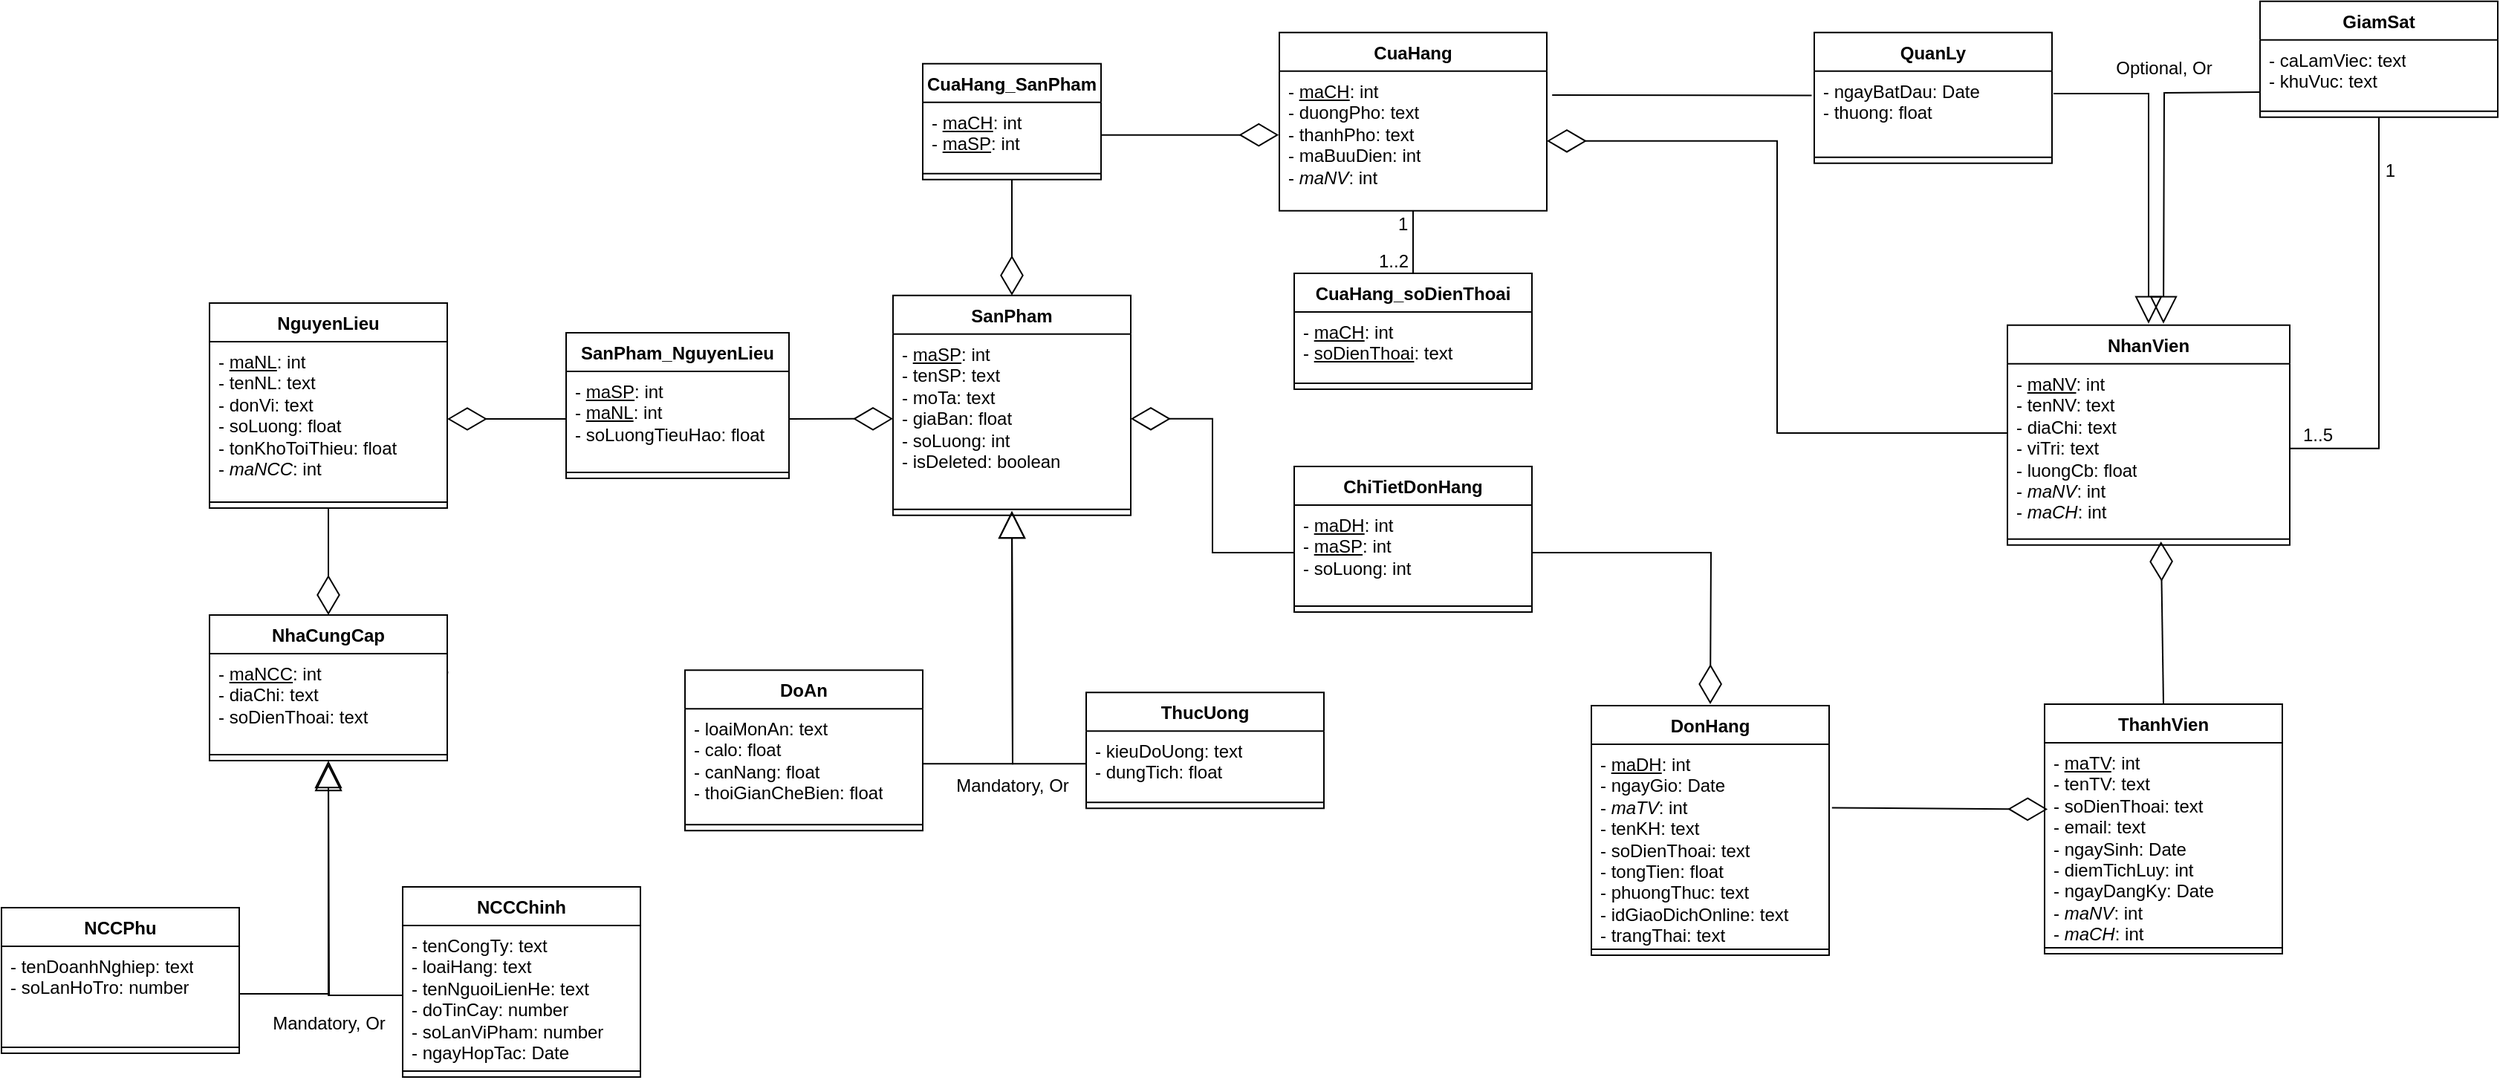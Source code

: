 <mxfile version="26.0.5">
  <diagram name="Page-1" id="6xRrUCBPtQCPAdvizPN7">
    <mxGraphModel dx="1990" dy="2741" grid="1" gridSize="10" guides="1" tooltips="1" connect="1" arrows="1" fold="1" page="1" pageScale="1" pageWidth="2336" pageHeight="1654" background="none" math="0" shadow="0">
      <root>
        <mxCell id="0" />
        <mxCell id="1" parent="0" />
        <mxCell id="emTc7THupfJZA45jP89o-106" value="CuaHang" style="swimlane;fontStyle=1;align=center;verticalAlign=top;childLayout=stackLayout;horizontal=1;startSize=26;horizontalStack=0;resizeParent=1;resizeParentMax=0;resizeLast=0;collapsible=1;marginBottom=0;whiteSpace=wrap;html=1;" parent="1" vertex="1">
          <mxGeometry x="1040" y="-1402.12" width="180" height="120" as="geometry" />
        </mxCell>
        <mxCell id="emTc7THupfJZA45jP89o-107" value="- &lt;u&gt;maCH&lt;/u&gt;: int&amp;nbsp;&lt;div&gt;- duongPho: text&lt;/div&gt;&lt;div&gt;- thanhPho: text&lt;/div&gt;&lt;div&gt;- maBuuDien: int&lt;/div&gt;&lt;div&gt;- &lt;i&gt;maNV&lt;/i&gt;: int&lt;/div&gt;" style="text;strokeColor=none;fillColor=none;align=left;verticalAlign=top;spacingLeft=4;spacingRight=4;overflow=hidden;rotatable=0;points=[[0,0.5],[1,0.5]];portConstraint=eastwest;whiteSpace=wrap;html=1;" parent="emTc7THupfJZA45jP89o-106" vertex="1">
          <mxGeometry y="26" width="180" height="94" as="geometry" />
        </mxCell>
        <mxCell id="emTc7THupfJZA45jP89o-109" value="NhanVien" style="swimlane;fontStyle=1;align=center;verticalAlign=top;childLayout=stackLayout;horizontal=1;startSize=26;horizontalStack=0;resizeParent=1;resizeParentMax=0;resizeLast=0;collapsible=1;marginBottom=0;whiteSpace=wrap;html=1;" parent="1" vertex="1">
          <mxGeometry x="1530" y="-1205.12" width="190" height="148" as="geometry" />
        </mxCell>
        <mxCell id="emTc7THupfJZA45jP89o-110" value="- &lt;u&gt;maNV&lt;/u&gt;: int&lt;div&gt;- tenNV: text&lt;/div&gt;&lt;div&gt;- diaChi: text&lt;/div&gt;&lt;div&gt;- viTri: text&lt;/div&gt;&lt;div&gt;- luongCb: float&lt;/div&gt;&lt;div&gt;- &lt;i&gt;maNV&lt;/i&gt;: int&lt;/div&gt;&lt;div&gt;- &lt;i&gt;maCH&lt;/i&gt;: int&lt;/div&gt;" style="text;strokeColor=none;fillColor=none;align=left;verticalAlign=top;spacingLeft=4;spacingRight=4;overflow=hidden;rotatable=0;points=[[0,0.5],[1,0.5]];portConstraint=eastwest;whiteSpace=wrap;html=1;" parent="emTc7THupfJZA45jP89o-109" vertex="1">
          <mxGeometry y="26" width="190" height="114" as="geometry" />
        </mxCell>
        <mxCell id="emTc7THupfJZA45jP89o-111" value="" style="line;strokeWidth=1;fillColor=none;align=left;verticalAlign=middle;spacingTop=-1;spacingLeft=3;spacingRight=3;rotatable=0;labelPosition=right;points=[];portConstraint=eastwest;strokeColor=inherit;" parent="emTc7THupfJZA45jP89o-109" vertex="1">
          <mxGeometry y="140" width="190" height="8" as="geometry" />
        </mxCell>
        <mxCell id="emTc7THupfJZA45jP89o-112" value="GiamSat" style="swimlane;fontStyle=1;align=center;verticalAlign=top;childLayout=stackLayout;horizontal=1;startSize=26;horizontalStack=0;resizeParent=1;resizeParentMax=0;resizeLast=0;collapsible=1;marginBottom=0;whiteSpace=wrap;html=1;" parent="1" vertex="1">
          <mxGeometry x="1700" y="-1423.12" width="160" height="78" as="geometry" />
        </mxCell>
        <mxCell id="emTc7THupfJZA45jP89o-113" value="- caLamViec: text&lt;div&gt;- khuVuc: text&lt;/div&gt;&lt;div&gt;&lt;br&gt;&lt;/div&gt;" style="text;strokeColor=none;fillColor=none;align=left;verticalAlign=top;spacingLeft=4;spacingRight=4;overflow=hidden;rotatable=0;points=[[0,0.5],[1,0.5]];portConstraint=eastwest;whiteSpace=wrap;html=1;" parent="emTc7THupfJZA45jP89o-112" vertex="1">
          <mxGeometry y="26" width="160" height="44" as="geometry" />
        </mxCell>
        <mxCell id="emTc7THupfJZA45jP89o-114" value="" style="line;strokeWidth=1;fillColor=none;align=left;verticalAlign=middle;spacingTop=-1;spacingLeft=3;spacingRight=3;rotatable=0;labelPosition=right;points=[];portConstraint=eastwest;strokeColor=inherit;" parent="emTc7THupfJZA45jP89o-112" vertex="1">
          <mxGeometry y="70" width="160" height="8" as="geometry" />
        </mxCell>
        <mxCell id="emTc7THupfJZA45jP89o-115" value="QuanLy" style="swimlane;fontStyle=1;align=center;verticalAlign=top;childLayout=stackLayout;horizontal=1;startSize=26;horizontalStack=0;resizeParent=1;resizeParentMax=0;resizeLast=0;collapsible=1;marginBottom=0;whiteSpace=wrap;html=1;" parent="1" vertex="1">
          <mxGeometry x="1400" y="-1402.12" width="160" height="88" as="geometry" />
        </mxCell>
        <mxCell id="emTc7THupfJZA45jP89o-116" value="- ngayBatDau: Date&lt;div&gt;- thuong: float&lt;/div&gt;" style="text;strokeColor=none;fillColor=none;align=left;verticalAlign=top;spacingLeft=4;spacingRight=4;overflow=hidden;rotatable=0;points=[[0,0.5],[1,0.5]];portConstraint=eastwest;whiteSpace=wrap;html=1;" parent="emTc7THupfJZA45jP89o-115" vertex="1">
          <mxGeometry y="26" width="160" height="54" as="geometry" />
        </mxCell>
        <mxCell id="emTc7THupfJZA45jP89o-117" value="" style="line;strokeWidth=1;fillColor=none;align=left;verticalAlign=middle;spacingTop=-1;spacingLeft=3;spacingRight=3;rotatable=0;labelPosition=right;points=[];portConstraint=eastwest;strokeColor=inherit;" parent="emTc7THupfJZA45jP89o-115" vertex="1">
          <mxGeometry y="80" width="160" height="8" as="geometry" />
        </mxCell>
        <mxCell id="emTc7THupfJZA45jP89o-118" value="NguyenLieu" style="swimlane;fontStyle=1;align=center;verticalAlign=top;childLayout=stackLayout;horizontal=1;startSize=26;horizontalStack=0;resizeParent=1;resizeParentMax=0;resizeLast=0;collapsible=1;marginBottom=0;whiteSpace=wrap;html=1;" parent="1" vertex="1">
          <mxGeometry x="320" y="-1220" width="160" height="138" as="geometry" />
        </mxCell>
        <mxCell id="emTc7THupfJZA45jP89o-119" value="- &lt;u&gt;maNL&lt;/u&gt;: int&lt;div&gt;- tenNL: text&lt;/div&gt;&lt;div&gt;- donVi: text&lt;/div&gt;&lt;div&gt;- soLuong: float&lt;/div&gt;&lt;div&gt;- tonKhoToiThieu: float&lt;/div&gt;&lt;div&gt;- &lt;i&gt;maNCC&lt;/i&gt;: int&lt;/div&gt;" style="text;strokeColor=none;fillColor=none;align=left;verticalAlign=top;spacingLeft=4;spacingRight=4;overflow=hidden;rotatable=0;points=[[0,0.5],[1,0.5]];portConstraint=eastwest;whiteSpace=wrap;html=1;" parent="emTc7THupfJZA45jP89o-118" vertex="1">
          <mxGeometry y="26" width="160" height="104" as="geometry" />
        </mxCell>
        <mxCell id="emTc7THupfJZA45jP89o-120" value="" style="line;strokeWidth=1;fillColor=none;align=left;verticalAlign=middle;spacingTop=-1;spacingLeft=3;spacingRight=3;rotatable=0;labelPosition=right;points=[];portConstraint=eastwest;strokeColor=inherit;" parent="emTc7THupfJZA45jP89o-118" vertex="1">
          <mxGeometry y="130" width="160" height="8" as="geometry" />
        </mxCell>
        <mxCell id="emTc7THupfJZA45jP89o-121" value="SanPham" style="swimlane;fontStyle=1;align=center;verticalAlign=top;childLayout=stackLayout;horizontal=1;startSize=26;horizontalStack=0;resizeParent=1;resizeParentMax=0;resizeLast=0;collapsible=1;marginBottom=0;whiteSpace=wrap;html=1;" parent="1" vertex="1">
          <mxGeometry x="780" y="-1225.12" width="160" height="148" as="geometry" />
        </mxCell>
        <mxCell id="emTc7THupfJZA45jP89o-122" value="- &lt;u&gt;maSP&lt;/u&gt;: int&lt;div&gt;- tenSP: text&lt;/div&gt;&lt;div&gt;- moTa: text&lt;/div&gt;&lt;div&gt;- giaBan: float&lt;/div&gt;&lt;div&gt;- soLuong: int&lt;/div&gt;&lt;div&gt;- isDeleted: boolean&lt;/div&gt;" style="text;strokeColor=none;fillColor=none;align=left;verticalAlign=top;spacingLeft=4;spacingRight=4;overflow=hidden;rotatable=0;points=[[0,0.5],[1,0.5]];portConstraint=eastwest;whiteSpace=wrap;html=1;" parent="emTc7THupfJZA45jP89o-121" vertex="1">
          <mxGeometry y="26" width="160" height="114" as="geometry" />
        </mxCell>
        <mxCell id="emTc7THupfJZA45jP89o-123" value="" style="line;strokeWidth=1;fillColor=none;align=left;verticalAlign=middle;spacingTop=-1;spacingLeft=3;spacingRight=3;rotatable=0;labelPosition=right;points=[];portConstraint=eastwest;strokeColor=inherit;" parent="emTc7THupfJZA45jP89o-121" vertex="1">
          <mxGeometry y="140" width="160" height="8" as="geometry" />
        </mxCell>
        <mxCell id="emTc7THupfJZA45jP89o-124" value="NCCChinh" style="swimlane;fontStyle=1;align=center;verticalAlign=top;childLayout=stackLayout;horizontal=1;startSize=26;horizontalStack=0;resizeParent=1;resizeParentMax=0;resizeLast=0;collapsible=1;marginBottom=0;whiteSpace=wrap;html=1;" parent="1" vertex="1">
          <mxGeometry x="450" y="-827" width="160" height="128" as="geometry" />
        </mxCell>
        <mxCell id="emTc7THupfJZA45jP89o-125" value="- tenCongTy: text&lt;div&gt;- loaiHang: text&lt;div&gt;- tenNguoiLienHe: text&lt;/div&gt;&lt;/div&gt;&lt;div&gt;- doTinCay: number&lt;/div&gt;&lt;div&gt;- soLanViPham: number&lt;/div&gt;&lt;div&gt;- ngayHopTac: Date&lt;/div&gt;" style="text;strokeColor=none;fillColor=none;align=left;verticalAlign=top;spacingLeft=4;spacingRight=4;overflow=hidden;rotatable=0;points=[[0,0.5],[1,0.5]];portConstraint=eastwest;whiteSpace=wrap;html=1;" parent="emTc7THupfJZA45jP89o-124" vertex="1">
          <mxGeometry y="26" width="160" height="94" as="geometry" />
        </mxCell>
        <mxCell id="emTc7THupfJZA45jP89o-126" value="" style="line;strokeWidth=1;fillColor=none;align=left;verticalAlign=middle;spacingTop=-1;spacingLeft=3;spacingRight=3;rotatable=0;labelPosition=right;points=[];portConstraint=eastwest;strokeColor=inherit;" parent="emTc7THupfJZA45jP89o-124" vertex="1">
          <mxGeometry y="120" width="160" height="8" as="geometry" />
        </mxCell>
        <mxCell id="emTc7THupfJZA45jP89o-127" value="NhaCungCap" style="swimlane;fontStyle=1;align=center;verticalAlign=top;childLayout=stackLayout;horizontal=1;startSize=26;horizontalStack=0;resizeParent=1;resizeParentMax=0;resizeLast=0;collapsible=1;marginBottom=0;whiteSpace=wrap;html=1;" parent="1" vertex="1">
          <mxGeometry x="320" y="-1010" width="160" height="98" as="geometry" />
        </mxCell>
        <mxCell id="emTc7THupfJZA45jP89o-128" value="- &lt;u&gt;maNCC&lt;/u&gt;: int&lt;div&gt;- diaChi: text&lt;/div&gt;&lt;div&gt;- soDienThoai: text&lt;/div&gt;" style="text;strokeColor=none;fillColor=none;align=left;verticalAlign=top;spacingLeft=4;spacingRight=4;overflow=hidden;rotatable=0;points=[[0,0.5],[1,0.5]];portConstraint=eastwest;whiteSpace=wrap;html=1;" parent="emTc7THupfJZA45jP89o-127" vertex="1">
          <mxGeometry y="26" width="160" height="64" as="geometry" />
        </mxCell>
        <mxCell id="emTc7THupfJZA45jP89o-129" value="" style="line;strokeWidth=1;fillColor=none;align=left;verticalAlign=middle;spacingTop=-1;spacingLeft=3;spacingRight=3;rotatable=0;labelPosition=right;points=[];portConstraint=eastwest;strokeColor=inherit;" parent="emTc7THupfJZA45jP89o-127" vertex="1">
          <mxGeometry y="90" width="160" height="8" as="geometry" />
        </mxCell>
        <mxCell id="emTc7THupfJZA45jP89o-130" value="NCCPhu" style="swimlane;fontStyle=1;align=center;verticalAlign=top;childLayout=stackLayout;horizontal=1;startSize=26;horizontalStack=0;resizeParent=1;resizeParentMax=0;resizeLast=0;collapsible=1;marginBottom=0;whiteSpace=wrap;html=1;" parent="1" vertex="1">
          <mxGeometry x="180" y="-813" width="160" height="98" as="geometry" />
        </mxCell>
        <mxCell id="emTc7THupfJZA45jP89o-131" value="- tenDoanhNghiep: text&lt;div&gt;- soLanHoTro: number&lt;/div&gt;&lt;div&gt;&lt;br&gt;&lt;/div&gt;" style="text;strokeColor=none;fillColor=none;align=left;verticalAlign=top;spacingLeft=4;spacingRight=4;overflow=hidden;rotatable=0;points=[[0,0.5],[1,0.5]];portConstraint=eastwest;whiteSpace=wrap;html=1;" parent="emTc7THupfJZA45jP89o-130" vertex="1">
          <mxGeometry y="26" width="160" height="64" as="geometry" />
        </mxCell>
        <mxCell id="emTc7THupfJZA45jP89o-132" value="" style="line;strokeWidth=1;fillColor=none;align=left;verticalAlign=middle;spacingTop=-1;spacingLeft=3;spacingRight=3;rotatable=0;labelPosition=right;points=[];portConstraint=eastwest;strokeColor=inherit;" parent="emTc7THupfJZA45jP89o-130" vertex="1">
          <mxGeometry y="90" width="160" height="8" as="geometry" />
        </mxCell>
        <mxCell id="emTc7THupfJZA45jP89o-133" value="ThanhVien" style="swimlane;fontStyle=1;align=center;verticalAlign=top;childLayout=stackLayout;horizontal=1;startSize=26;horizontalStack=0;resizeParent=1;resizeParentMax=0;resizeLast=0;collapsible=1;marginBottom=0;whiteSpace=wrap;html=1;" parent="1" vertex="1">
          <mxGeometry x="1555" y="-950" width="160" height="168" as="geometry" />
        </mxCell>
        <mxCell id="emTc7THupfJZA45jP89o-134" value="- &lt;u&gt;maTV&lt;/u&gt;: int&lt;div&gt;- tenTV: text&lt;/div&gt;&lt;div&gt;- soDienThoai: text&lt;/div&gt;&lt;div&gt;- email: text&lt;/div&gt;&lt;div&gt;- ngaySinh: Date&lt;/div&gt;&lt;div&gt;- diemTichLuy: int&lt;/div&gt;&lt;div&gt;- ngayDangKy: Date&lt;/div&gt;&lt;div&gt;- &lt;i&gt;maNV&lt;/i&gt;: int&lt;/div&gt;&lt;div&gt;- &lt;i&gt;maCH&lt;/i&gt;: int&lt;/div&gt;" style="text;strokeColor=none;fillColor=none;align=left;verticalAlign=top;spacingLeft=4;spacingRight=4;overflow=hidden;rotatable=0;points=[[0,0.5],[1,0.5]];portConstraint=eastwest;whiteSpace=wrap;html=1;" parent="emTc7THupfJZA45jP89o-133" vertex="1">
          <mxGeometry y="26" width="160" height="134" as="geometry" />
        </mxCell>
        <mxCell id="emTc7THupfJZA45jP89o-135" value="" style="line;strokeWidth=1;fillColor=none;align=left;verticalAlign=middle;spacingTop=-1;spacingLeft=3;spacingRight=3;rotatable=0;labelPosition=right;points=[];portConstraint=eastwest;strokeColor=inherit;" parent="emTc7THupfJZA45jP89o-133" vertex="1">
          <mxGeometry y="160" width="160" height="8" as="geometry" />
        </mxCell>
        <mxCell id="emTc7THupfJZA45jP89o-136" value="DonHang" style="swimlane;fontStyle=1;align=center;verticalAlign=top;childLayout=stackLayout;horizontal=1;startSize=26;horizontalStack=0;resizeParent=1;resizeParentMax=0;resizeLast=0;collapsible=1;marginBottom=0;whiteSpace=wrap;html=1;" parent="1" vertex="1">
          <mxGeometry x="1250" y="-949" width="160" height="168" as="geometry" />
        </mxCell>
        <mxCell id="emTc7THupfJZA45jP89o-137" value="- &lt;u&gt;maDH&lt;/u&gt;: int&lt;div&gt;- ngayGio: Date&lt;/div&gt;&lt;div&gt;- &lt;i&gt;maTV&lt;/i&gt;: int&lt;/div&gt;&lt;div&gt;- tenKH: text&lt;/div&gt;&lt;div&gt;- soDienThoai: text&lt;/div&gt;&lt;div&gt;- tongTien: float&lt;/div&gt;&lt;div&gt;- phuongThuc: text&lt;/div&gt;&lt;div&gt;- idGiaoDichOnline: text&lt;/div&gt;&lt;div&gt;- trangThai: text&lt;/div&gt;" style="text;strokeColor=none;fillColor=none;align=left;verticalAlign=top;spacingLeft=4;spacingRight=4;overflow=hidden;rotatable=0;points=[[0,0.5],[1,0.5]];portConstraint=eastwest;whiteSpace=wrap;html=1;" parent="emTc7THupfJZA45jP89o-136" vertex="1">
          <mxGeometry y="26" width="160" height="134" as="geometry" />
        </mxCell>
        <mxCell id="emTc7THupfJZA45jP89o-138" value="" style="line;strokeWidth=1;fillColor=none;align=left;verticalAlign=middle;spacingTop=-1;spacingLeft=3;spacingRight=3;rotatable=0;labelPosition=right;points=[];portConstraint=eastwest;strokeColor=inherit;" parent="emTc7THupfJZA45jP89o-136" vertex="1">
          <mxGeometry y="160" width="160" height="8" as="geometry" />
        </mxCell>
        <mxCell id="emTc7THupfJZA45jP89o-139" value="ChiTietDonHang" style="swimlane;fontStyle=1;align=center;verticalAlign=top;childLayout=stackLayout;horizontal=1;startSize=26;horizontalStack=0;resizeParent=1;resizeParentMax=0;resizeLast=0;collapsible=1;marginBottom=0;whiteSpace=wrap;html=1;" parent="1" vertex="1">
          <mxGeometry x="1050" y="-1110" width="160" height="98" as="geometry" />
        </mxCell>
        <mxCell id="emTc7THupfJZA45jP89o-140" value="- &lt;u&gt;maDH&lt;/u&gt;: int&lt;div&gt;- &lt;u&gt;maSP&lt;/u&gt;: int&lt;/div&gt;&lt;div&gt;- soLuong: int&lt;/div&gt;" style="text;strokeColor=none;fillColor=none;align=left;verticalAlign=top;spacingLeft=4;spacingRight=4;overflow=hidden;rotatable=0;points=[[0,0.5],[1,0.5]];portConstraint=eastwest;whiteSpace=wrap;html=1;" parent="emTc7THupfJZA45jP89o-139" vertex="1">
          <mxGeometry y="26" width="160" height="64" as="geometry" />
        </mxCell>
        <mxCell id="emTc7THupfJZA45jP89o-141" value="" style="line;strokeWidth=1;fillColor=none;align=left;verticalAlign=middle;spacingTop=-1;spacingLeft=3;spacingRight=3;rotatable=0;labelPosition=right;points=[];portConstraint=eastwest;strokeColor=inherit;" parent="emTc7THupfJZA45jP89o-139" vertex="1">
          <mxGeometry y="90" width="160" height="8" as="geometry" />
        </mxCell>
        <mxCell id="emTc7THupfJZA45jP89o-143" value="" style="endArrow=none;html=1;rounded=0;exitX=1.02;exitY=0.171;exitDx=0;exitDy=0;exitPerimeter=0;entryX=-0.011;entryY=0.304;entryDx=0;entryDy=0;entryPerimeter=0;" parent="1" source="emTc7THupfJZA45jP89o-107" target="emTc7THupfJZA45jP89o-116" edge="1">
          <mxGeometry relative="1" as="geometry">
            <mxPoint x="1260" y="-1170" as="sourcePoint" />
            <mxPoint x="1420" y="-1170" as="targetPoint" />
          </mxGeometry>
        </mxCell>
        <mxCell id="emTc7THupfJZA45jP89o-146" value="" style="endArrow=block;endSize=16;endFill=0;html=1;rounded=0;entryX=0.5;entryY=0;entryDx=0;entryDy=0;edgeStyle=orthogonalEdgeStyle;" parent="1" edge="1">
          <mxGeometry x="0.122" y="35" width="160" relative="1" as="geometry">
            <mxPoint x="1561" y="-1361" as="sourcePoint" />
            <mxPoint x="1625" y="-1206.12" as="targetPoint" />
            <Array as="points">
              <mxPoint x="1625" y="-1361" />
            </Array>
            <mxPoint as="offset" />
          </mxGeometry>
        </mxCell>
        <mxCell id="emTc7THupfJZA45jP89o-148" value="Optional, Or" style="text;html=1;align=center;verticalAlign=middle;resizable=0;points=[];autosize=1;strokeColor=none;fillColor=none;" parent="1" vertex="1">
          <mxGeometry x="1590" y="-1393.12" width="90" height="30" as="geometry" />
        </mxCell>
        <mxCell id="emTc7THupfJZA45jP89o-149" value="" style="endArrow=none;html=1;rounded=0;exitX=0.5;exitY=1;exitDx=0;exitDy=0;entryX=1;entryY=0.5;entryDx=0;entryDy=0;edgeStyle=orthogonalEdgeStyle;" parent="1" target="emTc7THupfJZA45jP89o-110" edge="1" source="emTc7THupfJZA45jP89o-112">
          <mxGeometry relative="1" as="geometry">
            <mxPoint x="1761.92" y="-1122.88" as="sourcePoint" />
            <mxPoint x="1417" y="-1159" as="targetPoint" />
          </mxGeometry>
        </mxCell>
        <mxCell id="emTc7THupfJZA45jP89o-151" value="1..5" style="resizable=0;html=1;whiteSpace=wrap;align=right;verticalAlign=bottom;" parent="emTc7THupfJZA45jP89o-149" connectable="0" vertex="1">
          <mxGeometry x="1" relative="1" as="geometry">
            <mxPoint x="30" as="offset" />
          </mxGeometry>
        </mxCell>
        <mxCell id="MhT0y9kHoUGfGFRxfrse-48" value="1" style="resizable=0;html=1;whiteSpace=wrap;align=right;verticalAlign=bottom;" connectable="0" vertex="1" parent="emTc7THupfJZA45jP89o-149">
          <mxGeometry x="1" relative="1" as="geometry">
            <mxPoint x="72" y="-178" as="offset" />
          </mxGeometry>
        </mxCell>
        <mxCell id="emTc7THupfJZA45jP89o-156" value="CuaHang_SanPham" style="swimlane;fontStyle=1;align=center;verticalAlign=top;childLayout=stackLayout;horizontal=1;startSize=26;horizontalStack=0;resizeParent=1;resizeParentMax=0;resizeLast=0;collapsible=1;marginBottom=0;whiteSpace=wrap;html=1;" parent="1" vertex="1">
          <mxGeometry x="800" y="-1381.12" width="120" height="78" as="geometry" />
        </mxCell>
        <mxCell id="emTc7THupfJZA45jP89o-157" value="- &lt;u&gt;maCH&lt;/u&gt;: int&lt;div&gt;- &lt;u&gt;maSP&lt;/u&gt;: int&lt;/div&gt;" style="text;strokeColor=none;fillColor=none;align=left;verticalAlign=top;spacingLeft=4;spacingRight=4;overflow=hidden;rotatable=0;points=[[0,0.5],[1,0.5]];portConstraint=eastwest;whiteSpace=wrap;html=1;" parent="emTc7THupfJZA45jP89o-156" vertex="1">
          <mxGeometry y="26" width="120" height="44" as="geometry" />
        </mxCell>
        <mxCell id="emTc7THupfJZA45jP89o-158" value="" style="line;strokeWidth=1;fillColor=none;align=left;verticalAlign=middle;spacingTop=-1;spacingLeft=3;spacingRight=3;rotatable=0;labelPosition=right;points=[];portConstraint=eastwest;strokeColor=inherit;" parent="emTc7THupfJZA45jP89o-156" vertex="1">
          <mxGeometry y="70" width="120" height="8" as="geometry" />
        </mxCell>
        <mxCell id="emTc7THupfJZA45jP89o-167" value="Mandatory, Or" style="text;html=1;align=center;verticalAlign=middle;resizable=0;points=[];autosize=1;strokeColor=none;fillColor=none;" parent="1" vertex="1">
          <mxGeometry x="350" y="-750" width="100" height="30" as="geometry" />
        </mxCell>
        <mxCell id="emTc7THupfJZA45jP89o-184" value="" style="endArrow=none;html=1;rounded=0;exitX=1.02;exitY=0.171;exitDx=0;exitDy=0;exitPerimeter=0;entryX=0.012;entryY=0.11;entryDx=0;entryDy=0;entryPerimeter=0;" parent="1" edge="1">
          <mxGeometry relative="1" as="geometry">
            <mxPoint x="480" y="-970" as="sourcePoint" />
            <mxPoint x="480.24" y="-971.9" as="targetPoint" />
          </mxGeometry>
        </mxCell>
        <mxCell id="emTc7THupfJZA45jP89o-204" value="CuaHang_soDienThoai" style="swimlane;fontStyle=1;align=center;verticalAlign=top;childLayout=stackLayout;horizontal=1;startSize=26;horizontalStack=0;resizeParent=1;resizeParentMax=0;resizeLast=0;collapsible=1;marginBottom=0;whiteSpace=wrap;html=1;" parent="1" vertex="1">
          <mxGeometry x="1050" y="-1240" width="160" height="78" as="geometry" />
        </mxCell>
        <mxCell id="emTc7THupfJZA45jP89o-205" value="- &lt;u&gt;maCH&lt;/u&gt;: int&lt;div&gt;- &lt;u&gt;soDienThoai&lt;/u&gt;: text&lt;/div&gt;" style="text;strokeColor=none;fillColor=none;align=left;verticalAlign=top;spacingLeft=4;spacingRight=4;overflow=hidden;rotatable=0;points=[[0,0.5],[1,0.5]];portConstraint=eastwest;whiteSpace=wrap;html=1;" parent="emTc7THupfJZA45jP89o-204" vertex="1">
          <mxGeometry y="26" width="160" height="44" as="geometry" />
        </mxCell>
        <mxCell id="emTc7THupfJZA45jP89o-206" value="" style="line;strokeWidth=1;fillColor=none;align=left;verticalAlign=middle;spacingTop=-1;spacingLeft=3;spacingRight=3;rotatable=0;labelPosition=right;points=[];portConstraint=eastwest;strokeColor=inherit;" parent="emTc7THupfJZA45jP89o-204" vertex="1">
          <mxGeometry y="70" width="160" height="8" as="geometry" />
        </mxCell>
        <mxCell id="MhT0y9kHoUGfGFRxfrse-7" value="" style="endArrow=none;html=1;rounded=0;entryX=0.5;entryY=0;entryDx=0;entryDy=0;exitX=0.5;exitY=1;exitDx=0;exitDy=0;" edge="1" parent="1" source="emTc7THupfJZA45jP89o-106" target="emTc7THupfJZA45jP89o-204">
          <mxGeometry relative="1" as="geometry">
            <mxPoint x="1010" y="-1110" as="sourcePoint" />
            <mxPoint x="1170" y="-1110" as="targetPoint" />
          </mxGeometry>
        </mxCell>
        <mxCell id="MhT0y9kHoUGfGFRxfrse-8" value="1" style="resizable=0;html=1;whiteSpace=wrap;align=left;verticalAlign=bottom;" connectable="0" vertex="1" parent="MhT0y9kHoUGfGFRxfrse-7">
          <mxGeometry x="-1" relative="1" as="geometry">
            <mxPoint x="-12" y="18" as="offset" />
          </mxGeometry>
        </mxCell>
        <mxCell id="MhT0y9kHoUGfGFRxfrse-9" value="1..2" style="resizable=0;html=1;whiteSpace=wrap;align=right;verticalAlign=bottom;" connectable="0" vertex="1" parent="MhT0y9kHoUGfGFRxfrse-7">
          <mxGeometry x="1" relative="1" as="geometry">
            <mxPoint x="-2" y="1" as="offset" />
          </mxGeometry>
        </mxCell>
        <mxCell id="MhT0y9kHoUGfGFRxfrse-11" value="" style="endArrow=diamondThin;endFill=0;endSize=24;html=1;rounded=0;exitX=0.5;exitY=1;exitDx=0;exitDy=0;entryX=0.5;entryY=0;entryDx=0;entryDy=0;" edge="1" parent="1" source="emTc7THupfJZA45jP89o-156" target="emTc7THupfJZA45jP89o-121">
          <mxGeometry width="160" relative="1" as="geometry">
            <mxPoint x="555" y="-1320" as="sourcePoint" />
            <mxPoint x="715" y="-1320" as="targetPoint" />
          </mxGeometry>
        </mxCell>
        <mxCell id="MhT0y9kHoUGfGFRxfrse-13" value="" style="endArrow=diamondThin;endFill=0;endSize=24;html=1;rounded=0;exitX=1;exitY=0.5;exitDx=0;exitDy=0;entryX=-0.002;entryY=0.457;entryDx=0;entryDy=0;entryPerimeter=0;" edge="1" parent="1" source="emTc7THupfJZA45jP89o-157" target="emTc7THupfJZA45jP89o-107">
          <mxGeometry width="160" relative="1" as="geometry">
            <mxPoint x="810" y="-1321" as="sourcePoint" />
            <mxPoint x="725" y="-1319" as="targetPoint" />
          </mxGeometry>
        </mxCell>
        <mxCell id="MhT0y9kHoUGfGFRxfrse-16" value="" style="endArrow=block;endSize=16;endFill=0;html=1;rounded=0;entryX=0.5;entryY=0;entryDx=0;entryDy=0;edgeStyle=orthogonalEdgeStyle;exitX=0;exitY=0.5;exitDx=0;exitDy=0;" edge="1" parent="1">
          <mxGeometry x="0.122" y="35" width="160" relative="1" as="geometry">
            <mxPoint x="1700.0" y="-1362" as="sourcePoint" />
            <mxPoint x="1635" y="-1206.12" as="targetPoint" />
            <mxPoint as="offset" />
          </mxGeometry>
        </mxCell>
        <mxCell id="MhT0y9kHoUGfGFRxfrse-18" value="" style="endArrow=diamondThin;endFill=0;endSize=24;html=1;rounded=0;entryX=1;entryY=0.5;entryDx=0;entryDy=0;exitX=-0.001;exitY=0.409;exitDx=0;exitDy=0;exitPerimeter=0;edgeStyle=orthogonalEdgeStyle;" edge="1" parent="1" source="emTc7THupfJZA45jP89o-110" target="emTc7THupfJZA45jP89o-107">
          <mxGeometry width="160" relative="1" as="geometry">
            <mxPoint x="1360" y="-1140" as="sourcePoint" />
            <mxPoint x="1520" y="-1140" as="targetPoint" />
          </mxGeometry>
        </mxCell>
        <mxCell id="MhT0y9kHoUGfGFRxfrse-20" value="" style="endArrow=diamondThin;endFill=0;endSize=24;html=1;rounded=0;entryX=0.544;entryY=0.705;entryDx=0;entryDy=0;entryPerimeter=0;exitX=0.5;exitY=0;exitDx=0;exitDy=0;" edge="1" parent="1" source="emTc7THupfJZA45jP89o-133" target="emTc7THupfJZA45jP89o-111">
          <mxGeometry width="160" relative="1" as="geometry">
            <mxPoint x="1340" y="-970" as="sourcePoint" />
            <mxPoint x="1500" y="-970" as="targetPoint" />
          </mxGeometry>
        </mxCell>
        <mxCell id="MhT0y9kHoUGfGFRxfrse-21" value="" style="endArrow=diamondThin;endFill=0;endSize=24;html=1;rounded=0;exitX=1.012;exitY=0.319;exitDx=0;exitDy=0;exitPerimeter=0;entryX=0.013;entryY=0.334;entryDx=0;entryDy=0;entryPerimeter=0;" edge="1" parent="1" source="emTc7THupfJZA45jP89o-137" target="emTc7THupfJZA45jP89o-134">
          <mxGeometry width="160" relative="1" as="geometry">
            <mxPoint x="1645" y="-940" as="sourcePoint" />
            <mxPoint x="1550" y="-881" as="targetPoint" />
          </mxGeometry>
        </mxCell>
        <mxCell id="MhT0y9kHoUGfGFRxfrse-23" value="" style="endArrow=diamondThin;endFill=0;endSize=24;html=1;rounded=0;entryX=1;entryY=0.5;entryDx=0;entryDy=0;exitX=0;exitY=0.5;exitDx=0;exitDy=0;edgeStyle=orthogonalEdgeStyle;" edge="1" parent="1" source="emTc7THupfJZA45jP89o-140" target="emTc7THupfJZA45jP89o-122">
          <mxGeometry width="160" relative="1" as="geometry">
            <mxPoint x="1300" y="-960" as="sourcePoint" />
            <mxPoint x="1460" y="-960" as="targetPoint" />
          </mxGeometry>
        </mxCell>
        <mxCell id="MhT0y9kHoUGfGFRxfrse-25" value="SanPham_NguyenLieu&lt;div&gt;&lt;br&gt;&lt;/div&gt;" style="swimlane;fontStyle=1;align=center;verticalAlign=top;childLayout=stackLayout;horizontal=1;startSize=26;horizontalStack=0;resizeParent=1;resizeParentMax=0;resizeLast=0;collapsible=1;marginBottom=0;whiteSpace=wrap;html=1;" vertex="1" parent="1">
          <mxGeometry x="560" y="-1200" width="150" height="98" as="geometry" />
        </mxCell>
        <mxCell id="MhT0y9kHoUGfGFRxfrse-26" value="- &lt;u&gt;maSP&lt;/u&gt;: int&lt;div&gt;- &lt;u&gt;maNL&lt;/u&gt;: int&lt;/div&gt;&lt;div&gt;- soLuongTieuHao: float&lt;/div&gt;&lt;div&gt;&lt;br&gt;&lt;/div&gt;" style="text;strokeColor=none;fillColor=none;align=left;verticalAlign=top;spacingLeft=4;spacingRight=4;overflow=hidden;rotatable=0;points=[[0,0.5],[1,0.5]];portConstraint=eastwest;whiteSpace=wrap;html=1;" vertex="1" parent="MhT0y9kHoUGfGFRxfrse-25">
          <mxGeometry y="26" width="150" height="64" as="geometry" />
        </mxCell>
        <mxCell id="MhT0y9kHoUGfGFRxfrse-27" value="" style="line;strokeWidth=1;fillColor=none;align=left;verticalAlign=middle;spacingTop=-1;spacingLeft=3;spacingRight=3;rotatable=0;labelPosition=right;points=[];portConstraint=eastwest;strokeColor=inherit;" vertex="1" parent="MhT0y9kHoUGfGFRxfrse-25">
          <mxGeometry y="90" width="150" height="8" as="geometry" />
        </mxCell>
        <mxCell id="MhT0y9kHoUGfGFRxfrse-29" value="" style="endArrow=diamondThin;endFill=0;endSize=24;html=1;rounded=0;entryX=0;entryY=0.5;entryDx=0;entryDy=0;exitX=1;exitY=0.5;exitDx=0;exitDy=0;" edge="1" parent="1" source="MhT0y9kHoUGfGFRxfrse-26" target="emTc7THupfJZA45jP89o-122">
          <mxGeometry width="160" relative="1" as="geometry">
            <mxPoint x="680" y="-1200" as="sourcePoint" />
            <mxPoint x="840" y="-1200" as="targetPoint" />
          </mxGeometry>
        </mxCell>
        <mxCell id="MhT0y9kHoUGfGFRxfrse-30" value="" style="endArrow=diamondThin;endFill=0;endSize=24;html=1;rounded=0;entryX=1;entryY=0.5;entryDx=0;entryDy=0;exitX=0;exitY=0.5;exitDx=0;exitDy=0;" edge="1" parent="1" source="MhT0y9kHoUGfGFRxfrse-26" target="emTc7THupfJZA45jP89o-119">
          <mxGeometry width="160" relative="1" as="geometry">
            <mxPoint x="720" y="-1132" as="sourcePoint" />
            <mxPoint x="790" y="-1132" as="targetPoint" />
          </mxGeometry>
        </mxCell>
        <mxCell id="MhT0y9kHoUGfGFRxfrse-31" value="" style="endArrow=diamondThin;endFill=0;endSize=24;html=1;rounded=0;entryX=0.5;entryY=0;entryDx=0;entryDy=0;exitX=0.5;exitY=1;exitDx=0;exitDy=0;" edge="1" parent="1" source="emTc7THupfJZA45jP89o-118" target="emTc7THupfJZA45jP89o-127">
          <mxGeometry width="160" relative="1" as="geometry">
            <mxPoint x="570" y="-1132" as="sourcePoint" />
            <mxPoint x="490" y="-1132" as="targetPoint" />
          </mxGeometry>
        </mxCell>
        <mxCell id="MhT0y9kHoUGfGFRxfrse-35" value="" style="endArrow=block;endSize=16;endFill=0;html=1;rounded=0;edgeStyle=orthogonalEdgeStyle;exitX=0;exitY=0.5;exitDx=0;exitDy=0;entryX=0.5;entryY=1;entryDx=0;entryDy=0;" edge="1" parent="1" source="emTc7THupfJZA45jP89o-125" target="emTc7THupfJZA45jP89o-127">
          <mxGeometry x="0.122" y="35" width="160" relative="1" as="geometry">
            <mxPoint x="480.0" y="-903" as="sourcePoint" />
            <mxPoint x="380" y="-780" as="targetPoint" />
            <mxPoint as="offset" />
            <Array as="points">
              <mxPoint x="400" y="-754" />
            </Array>
          </mxGeometry>
        </mxCell>
        <mxCell id="MhT0y9kHoUGfGFRxfrse-36" value="" style="endArrow=block;endSize=16;endFill=0;html=1;rounded=0;edgeStyle=orthogonalEdgeStyle;exitX=1;exitY=0.5;exitDx=0;exitDy=0;" edge="1" parent="1" source="emTc7THupfJZA45jP89o-131">
          <mxGeometry x="0.122" y="35" width="160" relative="1" as="geometry">
            <mxPoint x="450" y="-774" as="sourcePoint" />
            <mxPoint x="400" y="-910" as="targetPoint" />
            <mxPoint as="offset" />
          </mxGeometry>
        </mxCell>
        <mxCell id="MhT0y9kHoUGfGFRxfrse-38" value="" style="endArrow=diamondThin;endFill=0;endSize=24;html=1;rounded=0;exitX=1;exitY=0.5;exitDx=0;exitDy=0;edgeStyle=orthogonalEdgeStyle;" edge="1" parent="1" source="emTc7THupfJZA45jP89o-140">
          <mxGeometry width="160" relative="1" as="geometry">
            <mxPoint x="1140" y="-890" as="sourcePoint" />
            <mxPoint x="1330" y="-950" as="targetPoint" />
          </mxGeometry>
        </mxCell>
        <mxCell id="MhT0y9kHoUGfGFRxfrse-39" value="ThucUong" style="swimlane;fontStyle=1;align=center;verticalAlign=top;childLayout=stackLayout;horizontal=1;startSize=26;horizontalStack=0;resizeParent=1;resizeParentMax=0;resizeLast=0;collapsible=1;marginBottom=0;whiteSpace=wrap;html=1;" vertex="1" parent="1">
          <mxGeometry x="910" y="-957.88" width="160" height="78" as="geometry" />
        </mxCell>
        <mxCell id="MhT0y9kHoUGfGFRxfrse-40" value="- kieuDoUong: text&lt;div&gt;- dungTich: float&lt;/div&gt;" style="text;strokeColor=none;fillColor=none;align=left;verticalAlign=top;spacingLeft=4;spacingRight=4;overflow=hidden;rotatable=0;points=[[0,0.5],[1,0.5]];portConstraint=eastwest;whiteSpace=wrap;html=1;" vertex="1" parent="MhT0y9kHoUGfGFRxfrse-39">
          <mxGeometry y="26" width="160" height="44" as="geometry" />
        </mxCell>
        <mxCell id="MhT0y9kHoUGfGFRxfrse-41" value="" style="line;strokeWidth=1;fillColor=none;align=left;verticalAlign=middle;spacingTop=-1;spacingLeft=3;spacingRight=3;rotatable=0;labelPosition=right;points=[];portConstraint=eastwest;strokeColor=inherit;" vertex="1" parent="MhT0y9kHoUGfGFRxfrse-39">
          <mxGeometry y="70" width="160" height="8" as="geometry" />
        </mxCell>
        <mxCell id="MhT0y9kHoUGfGFRxfrse-42" value="DoAn" style="swimlane;fontStyle=1;align=center;verticalAlign=top;childLayout=stackLayout;horizontal=1;startSize=26;horizontalStack=0;resizeParent=1;resizeParentMax=0;resizeLast=0;collapsible=1;marginBottom=0;whiteSpace=wrap;html=1;" vertex="1" parent="1">
          <mxGeometry x="640" y="-972.88" width="160" height="108" as="geometry" />
        </mxCell>
        <mxCell id="MhT0y9kHoUGfGFRxfrse-43" value="- loaiMonAn: text&lt;div&gt;- calo: float&lt;/div&gt;&lt;div&gt;- canNang: float&lt;/div&gt;&lt;div&gt;- thoiGianCheBien: float&lt;/div&gt;" style="text;strokeColor=none;fillColor=none;align=left;verticalAlign=top;spacingLeft=4;spacingRight=4;overflow=hidden;rotatable=0;points=[[0,0.5],[1,0.5]];portConstraint=eastwest;whiteSpace=wrap;html=1;" vertex="1" parent="MhT0y9kHoUGfGFRxfrse-42">
          <mxGeometry y="26" width="160" height="74" as="geometry" />
        </mxCell>
        <mxCell id="MhT0y9kHoUGfGFRxfrse-44" value="" style="line;strokeWidth=1;fillColor=none;align=left;verticalAlign=middle;spacingTop=-1;spacingLeft=3;spacingRight=3;rotatable=0;labelPosition=right;points=[];portConstraint=eastwest;strokeColor=inherit;" vertex="1" parent="MhT0y9kHoUGfGFRxfrse-42">
          <mxGeometry y="100" width="160" height="8" as="geometry" />
        </mxCell>
        <mxCell id="MhT0y9kHoUGfGFRxfrse-45" value="Mandatory, Or" style="text;html=1;align=center;verticalAlign=middle;resizable=0;points=[];autosize=1;strokeColor=none;fillColor=none;" vertex="1" parent="1">
          <mxGeometry x="810" y="-910" width="100" height="30" as="geometry" />
        </mxCell>
        <mxCell id="MhT0y9kHoUGfGFRxfrse-46" value="" style="endArrow=block;endSize=16;endFill=0;html=1;rounded=0;edgeStyle=orthogonalEdgeStyle;exitX=0;exitY=0.5;exitDx=0;exitDy=0;" edge="1" source="MhT0y9kHoUGfGFRxfrse-40" parent="1">
          <mxGeometry x="0.122" y="35" width="160" relative="1" as="geometry">
            <mxPoint x="940.0" y="-1062.88" as="sourcePoint" />
            <mxPoint x="860" y="-1080" as="targetPoint" />
            <mxPoint as="offset" />
          </mxGeometry>
        </mxCell>
        <mxCell id="MhT0y9kHoUGfGFRxfrse-47" value="" style="endArrow=block;endSize=16;endFill=0;html=1;rounded=0;edgeStyle=orthogonalEdgeStyle;exitX=1;exitY=0.5;exitDx=0;exitDy=0;" edge="1" source="MhT0y9kHoUGfGFRxfrse-43" parent="1">
          <mxGeometry x="0.122" y="35" width="160" relative="1" as="geometry">
            <mxPoint x="910" y="-933.88" as="sourcePoint" />
            <mxPoint x="860" y="-1080" as="targetPoint" />
            <mxPoint as="offset" />
          </mxGeometry>
        </mxCell>
      </root>
    </mxGraphModel>
  </diagram>
</mxfile>
